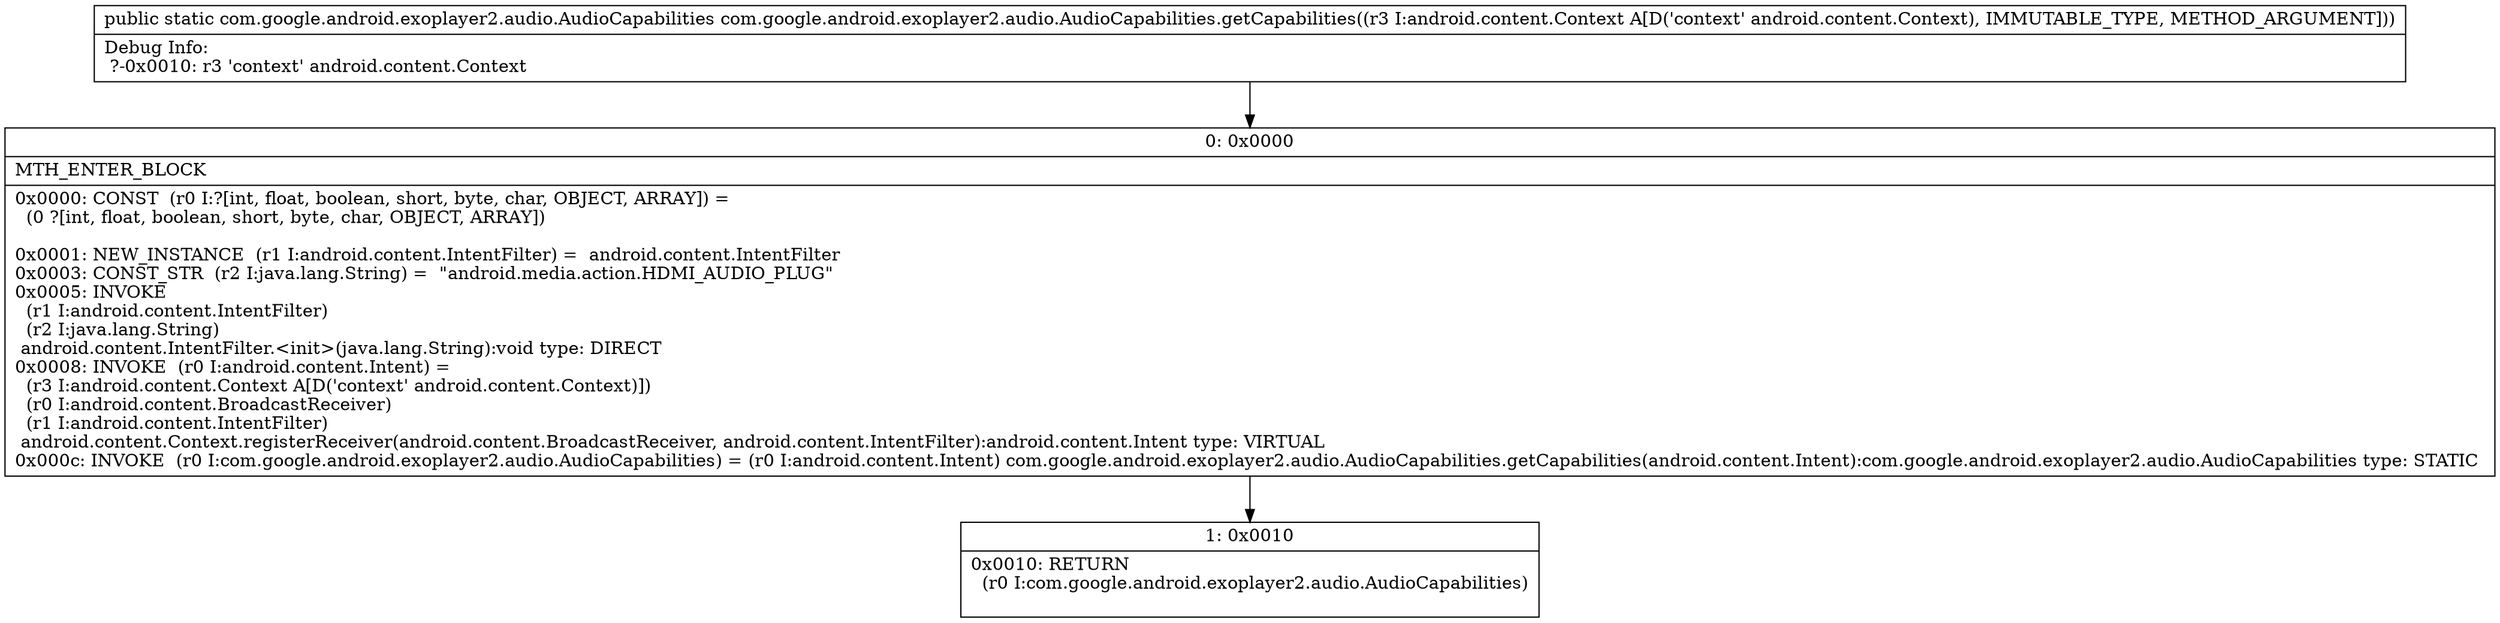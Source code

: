 digraph "CFG forcom.google.android.exoplayer2.audio.AudioCapabilities.getCapabilities(Landroid\/content\/Context;)Lcom\/google\/android\/exoplayer2\/audio\/AudioCapabilities;" {
Node_0 [shape=record,label="{0\:\ 0x0000|MTH_ENTER_BLOCK\l|0x0000: CONST  (r0 I:?[int, float, boolean, short, byte, char, OBJECT, ARRAY]) = \l  (0 ?[int, float, boolean, short, byte, char, OBJECT, ARRAY])\l \l0x0001: NEW_INSTANCE  (r1 I:android.content.IntentFilter) =  android.content.IntentFilter \l0x0003: CONST_STR  (r2 I:java.lang.String) =  \"android.media.action.HDMI_AUDIO_PLUG\" \l0x0005: INVOKE  \l  (r1 I:android.content.IntentFilter)\l  (r2 I:java.lang.String)\l android.content.IntentFilter.\<init\>(java.lang.String):void type: DIRECT \l0x0008: INVOKE  (r0 I:android.content.Intent) = \l  (r3 I:android.content.Context A[D('context' android.content.Context)])\l  (r0 I:android.content.BroadcastReceiver)\l  (r1 I:android.content.IntentFilter)\l android.content.Context.registerReceiver(android.content.BroadcastReceiver, android.content.IntentFilter):android.content.Intent type: VIRTUAL \l0x000c: INVOKE  (r0 I:com.google.android.exoplayer2.audio.AudioCapabilities) = (r0 I:android.content.Intent) com.google.android.exoplayer2.audio.AudioCapabilities.getCapabilities(android.content.Intent):com.google.android.exoplayer2.audio.AudioCapabilities type: STATIC \l}"];
Node_1 [shape=record,label="{1\:\ 0x0010|0x0010: RETURN  \l  (r0 I:com.google.android.exoplayer2.audio.AudioCapabilities)\l \l}"];
MethodNode[shape=record,label="{public static com.google.android.exoplayer2.audio.AudioCapabilities com.google.android.exoplayer2.audio.AudioCapabilities.getCapabilities((r3 I:android.content.Context A[D('context' android.content.Context), IMMUTABLE_TYPE, METHOD_ARGUMENT]))  | Debug Info:\l  ?\-0x0010: r3 'context' android.content.Context\l}"];
MethodNode -> Node_0;
Node_0 -> Node_1;
}

